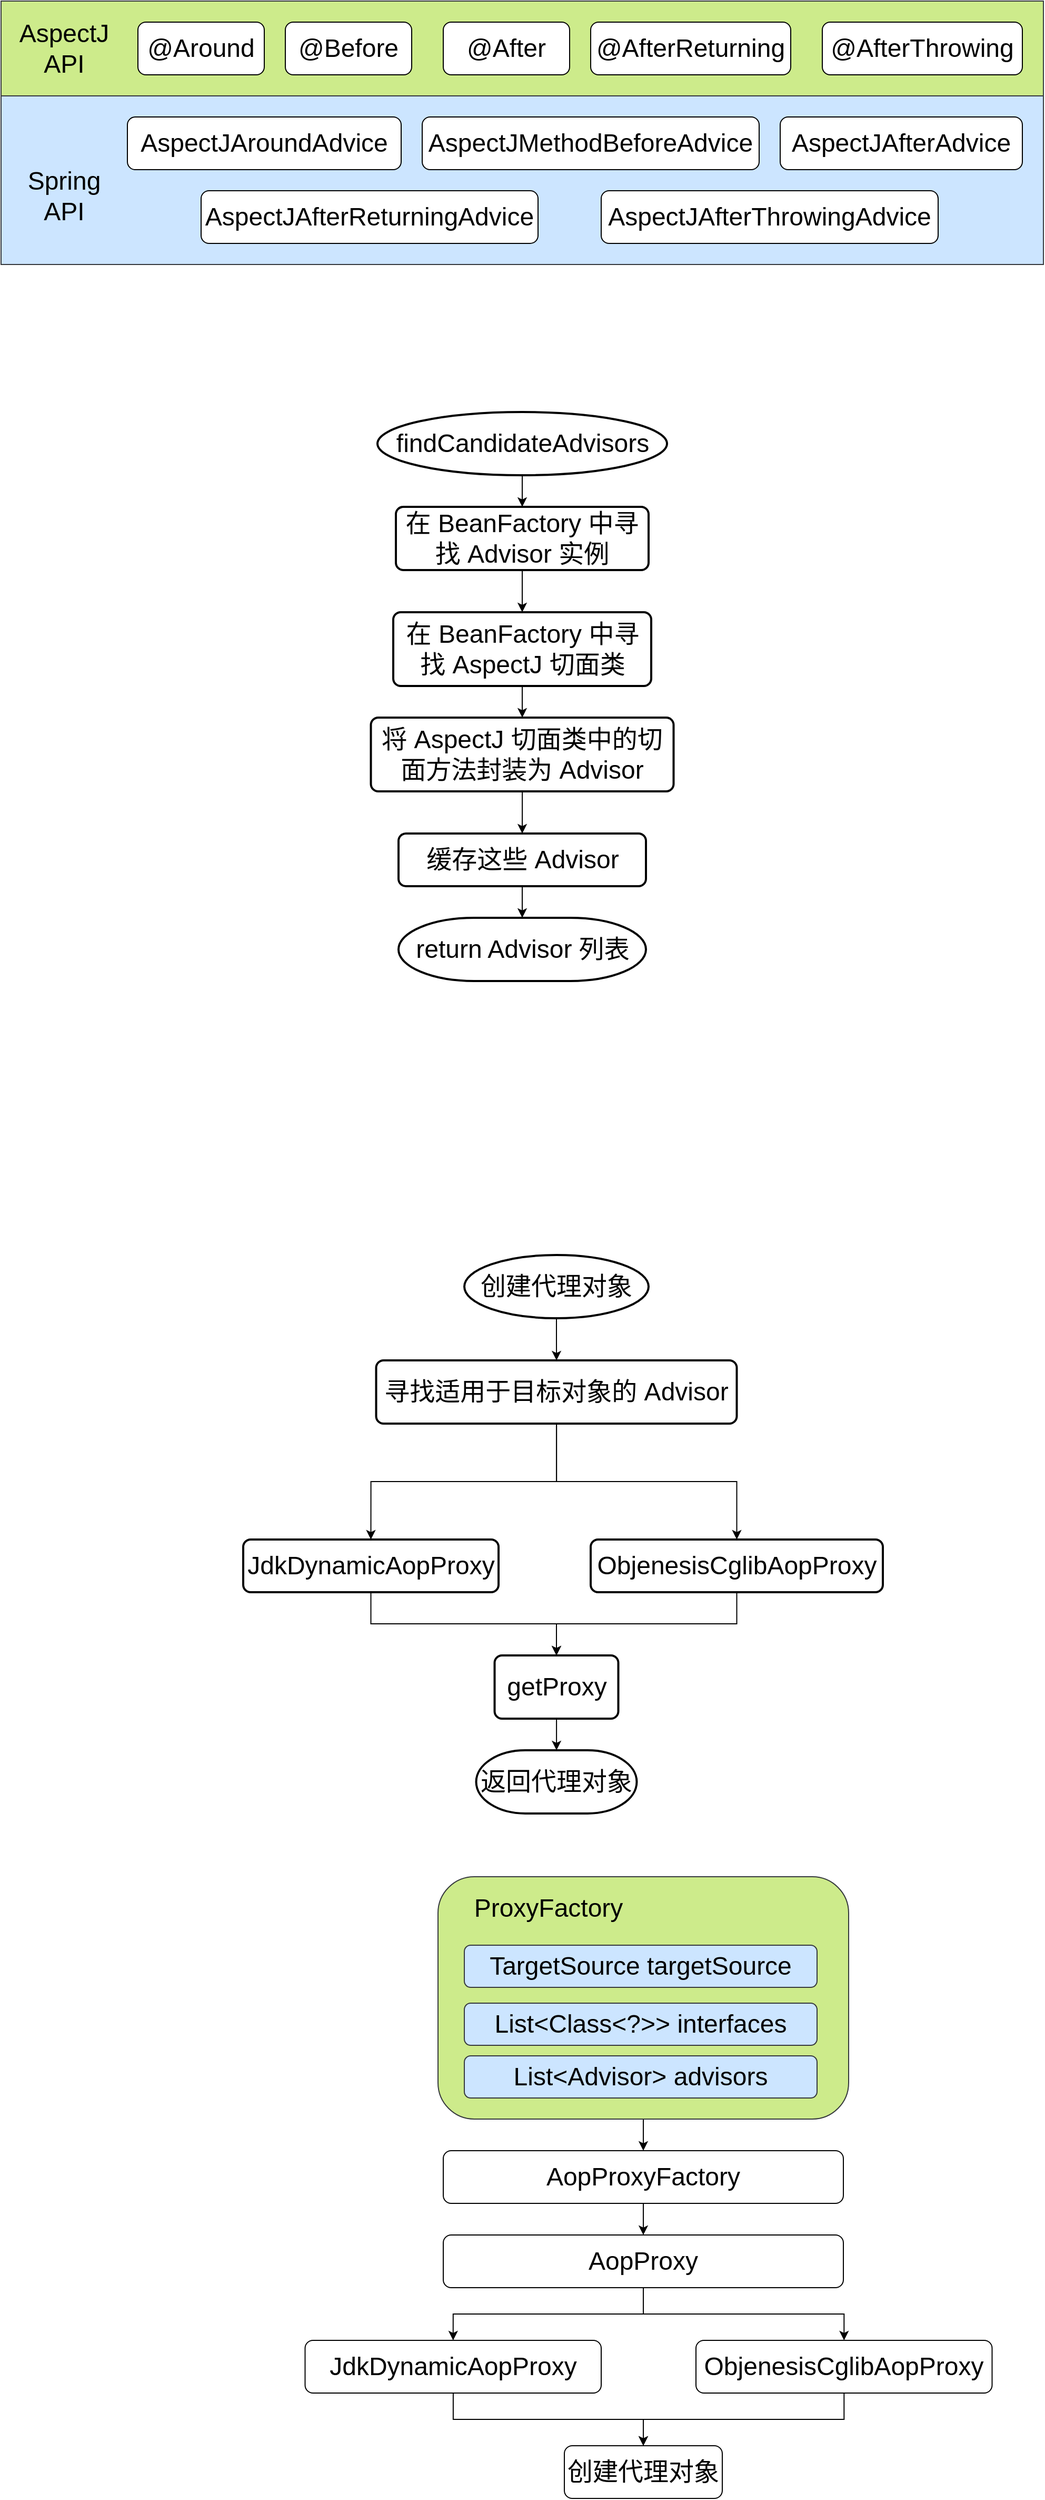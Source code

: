 <mxfile version="20.8.23" type="github">
  <diagram name="第 1 页" id="2eby7_EUMZsgkIJewPi7">
    <mxGraphModel dx="2243" dy="738" grid="1" gridSize="10" guides="1" tooltips="1" connect="1" arrows="1" fold="1" page="1" pageScale="1" pageWidth="827" pageHeight="1169" math="0" shadow="0">
      <root>
        <mxCell id="0" />
        <mxCell id="1" parent="0" />
        <mxCell id="wgSQVZFUaa1Q4gMYhKkH-2" value="" style="rounded=0;whiteSpace=wrap;html=1;fontSize=18;fillColor=#cdeb8b;strokeColor=#36393d;" parent="1" vertex="1">
          <mxGeometry x="-50" y="260" width="990" height="90" as="geometry" />
        </mxCell>
        <mxCell id="wgSQVZFUaa1Q4gMYhKkH-4" value="&lt;font style=&quot;font-size: 24px;&quot;&gt;@Around&lt;/font&gt;" style="rounded=1;whiteSpace=wrap;html=1;fontSize=18;" parent="1" vertex="1">
          <mxGeometry x="80" y="280" width="120" height="50" as="geometry" />
        </mxCell>
        <mxCell id="wgSQVZFUaa1Q4gMYhKkH-5" value="AspectJ&lt;br&gt;API" style="text;html=1;strokeColor=none;fillColor=none;align=center;verticalAlign=middle;whiteSpace=wrap;rounded=0;fontSize=24;" parent="1" vertex="1">
          <mxGeometry x="-40" y="280" width="100" height="50" as="geometry" />
        </mxCell>
        <mxCell id="wgSQVZFUaa1Q4gMYhKkH-6" value="&lt;font style=&quot;font-size: 24px;&quot;&gt;@Before&lt;/font&gt;" style="rounded=1;whiteSpace=wrap;html=1;fontSize=18;" parent="1" vertex="1">
          <mxGeometry x="220" y="280" width="120" height="50" as="geometry" />
        </mxCell>
        <mxCell id="wgSQVZFUaa1Q4gMYhKkH-7" value="&lt;font style=&quot;font-size: 24px;&quot;&gt;@After&lt;/font&gt;" style="rounded=1;whiteSpace=wrap;html=1;fontSize=18;" parent="1" vertex="1">
          <mxGeometry x="370" y="280" width="120" height="50" as="geometry" />
        </mxCell>
        <mxCell id="wgSQVZFUaa1Q4gMYhKkH-8" value="&lt;font style=&quot;font-size: 24px;&quot;&gt;@AfterReturning&lt;/font&gt;" style="rounded=1;whiteSpace=wrap;html=1;fontSize=18;" parent="1" vertex="1">
          <mxGeometry x="510" y="280" width="190" height="50" as="geometry" />
        </mxCell>
        <mxCell id="wgSQVZFUaa1Q4gMYhKkH-9" value="&lt;font style=&quot;font-size: 24px;&quot;&gt;@AfterThrowing&lt;/font&gt;" style="rounded=1;whiteSpace=wrap;html=1;fontSize=18;" parent="1" vertex="1">
          <mxGeometry x="730" y="280" width="190" height="50" as="geometry" />
        </mxCell>
        <mxCell id="wgSQVZFUaa1Q4gMYhKkH-10" value="" style="rounded=0;whiteSpace=wrap;html=1;fontSize=18;fillColor=#cce5ff;strokeColor=#36393d;" parent="1" vertex="1">
          <mxGeometry x="-50" y="350" width="990" height="160" as="geometry" />
        </mxCell>
        <mxCell id="wgSQVZFUaa1Q4gMYhKkH-11" value="Spring API" style="text;html=1;strokeColor=none;fillColor=none;align=center;verticalAlign=middle;whiteSpace=wrap;rounded=0;fontSize=24;" parent="1" vertex="1">
          <mxGeometry x="-40" y="420" width="100" height="50" as="geometry" />
        </mxCell>
        <mxCell id="wgSQVZFUaa1Q4gMYhKkH-12" value="&lt;font style=&quot;font-size: 24px;&quot;&gt;AspectJAroundAdvice&lt;/font&gt;" style="rounded=1;whiteSpace=wrap;html=1;fontSize=18;" parent="1" vertex="1">
          <mxGeometry x="70" y="370" width="260" height="50" as="geometry" />
        </mxCell>
        <mxCell id="wgSQVZFUaa1Q4gMYhKkH-14" value="&lt;font style=&quot;font-size: 24px;&quot;&gt;AspectJMethodBeforeAdvice&lt;/font&gt;" style="rounded=1;whiteSpace=wrap;html=1;fontSize=18;" parent="1" vertex="1">
          <mxGeometry x="350" y="370" width="320" height="50" as="geometry" />
        </mxCell>
        <mxCell id="wgSQVZFUaa1Q4gMYhKkH-15" value="&lt;font style=&quot;font-size: 24px;&quot;&gt;AspectJAfterAdvice&lt;/font&gt;" style="rounded=1;whiteSpace=wrap;html=1;fontSize=18;" parent="1" vertex="1">
          <mxGeometry x="690" y="370" width="230" height="50" as="geometry" />
        </mxCell>
        <mxCell id="wgSQVZFUaa1Q4gMYhKkH-16" value="&lt;font style=&quot;font-size: 24px;&quot;&gt;AspectJAfterReturningAdvice&lt;/font&gt;" style="rounded=1;whiteSpace=wrap;html=1;fontSize=18;" parent="1" vertex="1">
          <mxGeometry x="140" y="440" width="320" height="50" as="geometry" />
        </mxCell>
        <mxCell id="wgSQVZFUaa1Q4gMYhKkH-17" value="&lt;font style=&quot;font-size: 24px;&quot;&gt;AspectJAfterThrowingAdvice&lt;/font&gt;" style="rounded=1;whiteSpace=wrap;html=1;fontSize=18;" parent="1" vertex="1">
          <mxGeometry x="520" y="440" width="320" height="50" as="geometry" />
        </mxCell>
        <mxCell id="wgSQVZFUaa1Q4gMYhKkH-24" style="edgeStyle=orthogonalEdgeStyle;rounded=0;orthogonalLoop=1;jettySize=auto;html=1;fontSize=24;" parent="1" source="wgSQVZFUaa1Q4gMYhKkH-21" target="wgSQVZFUaa1Q4gMYhKkH-22" edge="1">
          <mxGeometry relative="1" as="geometry" />
        </mxCell>
        <mxCell id="wgSQVZFUaa1Q4gMYhKkH-21" value="findCandidateAdvisors" style="strokeWidth=2;html=1;shape=mxgraph.flowchart.start_1;whiteSpace=wrap;fontSize=24;" parent="1" vertex="1">
          <mxGeometry x="307.5" y="650" width="275" height="60" as="geometry" />
        </mxCell>
        <mxCell id="wgSQVZFUaa1Q4gMYhKkH-25" style="edgeStyle=orthogonalEdgeStyle;rounded=0;orthogonalLoop=1;jettySize=auto;html=1;fontSize=24;" parent="1" source="wgSQVZFUaa1Q4gMYhKkH-22" target="wgSQVZFUaa1Q4gMYhKkH-23" edge="1">
          <mxGeometry relative="1" as="geometry" />
        </mxCell>
        <mxCell id="wgSQVZFUaa1Q4gMYhKkH-22" value="在 BeanFactory 中寻找 Advisor 实例" style="rounded=1;whiteSpace=wrap;html=1;absoluteArcSize=1;arcSize=14;strokeWidth=2;fontSize=24;" parent="1" vertex="1">
          <mxGeometry x="325" y="740" width="240" height="60" as="geometry" />
        </mxCell>
        <mxCell id="wgSQVZFUaa1Q4gMYhKkH-27" style="edgeStyle=orthogonalEdgeStyle;rounded=0;orthogonalLoop=1;jettySize=auto;html=1;fontSize=24;" parent="1" source="wgSQVZFUaa1Q4gMYhKkH-23" target="wgSQVZFUaa1Q4gMYhKkH-26" edge="1">
          <mxGeometry relative="1" as="geometry" />
        </mxCell>
        <mxCell id="wgSQVZFUaa1Q4gMYhKkH-23" value="在 BeanFactory 中寻找 AspectJ 切面类" style="rounded=1;whiteSpace=wrap;html=1;absoluteArcSize=1;arcSize=14;strokeWidth=2;fontSize=24;" parent="1" vertex="1">
          <mxGeometry x="322.5" y="840" width="245" height="70" as="geometry" />
        </mxCell>
        <mxCell id="wgSQVZFUaa1Q4gMYhKkH-31" style="edgeStyle=orthogonalEdgeStyle;rounded=0;orthogonalLoop=1;jettySize=auto;html=1;fontSize=24;" parent="1" source="wgSQVZFUaa1Q4gMYhKkH-26" target="wgSQVZFUaa1Q4gMYhKkH-30" edge="1">
          <mxGeometry relative="1" as="geometry" />
        </mxCell>
        <mxCell id="wgSQVZFUaa1Q4gMYhKkH-26" value="将 AspectJ 切面类中的切面方法封装为 Advisor" style="rounded=1;whiteSpace=wrap;html=1;absoluteArcSize=1;arcSize=14;strokeWidth=2;fontSize=24;" parent="1" vertex="1">
          <mxGeometry x="301.25" y="940" width="287.5" height="70" as="geometry" />
        </mxCell>
        <mxCell id="wgSQVZFUaa1Q4gMYhKkH-33" style="edgeStyle=orthogonalEdgeStyle;rounded=0;orthogonalLoop=1;jettySize=auto;html=1;fontSize=24;" parent="1" source="wgSQVZFUaa1Q4gMYhKkH-30" target="wgSQVZFUaa1Q4gMYhKkH-32" edge="1">
          <mxGeometry relative="1" as="geometry" />
        </mxCell>
        <mxCell id="wgSQVZFUaa1Q4gMYhKkH-30" value="缓存这些 Advisor" style="rounded=1;whiteSpace=wrap;html=1;absoluteArcSize=1;arcSize=14;strokeWidth=2;fontSize=24;" parent="1" vertex="1">
          <mxGeometry x="327.5" y="1050" width="235" height="50" as="geometry" />
        </mxCell>
        <mxCell id="wgSQVZFUaa1Q4gMYhKkH-32" value="return Advisor 列表" style="strokeWidth=2;html=1;shape=mxgraph.flowchart.terminator;whiteSpace=wrap;fontSize=24;" parent="1" vertex="1">
          <mxGeometry x="327.5" y="1130" width="235" height="60" as="geometry" />
        </mxCell>
        <mxCell id="wgSQVZFUaa1Q4gMYhKkH-36" style="edgeStyle=orthogonalEdgeStyle;rounded=0;orthogonalLoop=1;jettySize=auto;html=1;fontSize=24;" parent="1" source="wgSQVZFUaa1Q4gMYhKkH-34" target="wgSQVZFUaa1Q4gMYhKkH-35" edge="1">
          <mxGeometry relative="1" as="geometry" />
        </mxCell>
        <mxCell id="wgSQVZFUaa1Q4gMYhKkH-34" value="创建代理对象" style="strokeWidth=2;html=1;shape=mxgraph.flowchart.start_1;whiteSpace=wrap;fontSize=24;" parent="1" vertex="1">
          <mxGeometry x="390" y="1450" width="175" height="60" as="geometry" />
        </mxCell>
        <mxCell id="wgSQVZFUaa1Q4gMYhKkH-39" style="edgeStyle=orthogonalEdgeStyle;rounded=0;orthogonalLoop=1;jettySize=auto;html=1;entryX=0.5;entryY=0;entryDx=0;entryDy=0;fontSize=24;" parent="1" source="wgSQVZFUaa1Q4gMYhKkH-35" target="wgSQVZFUaa1Q4gMYhKkH-37" edge="1">
          <mxGeometry relative="1" as="geometry" />
        </mxCell>
        <mxCell id="wgSQVZFUaa1Q4gMYhKkH-40" style="edgeStyle=orthogonalEdgeStyle;rounded=0;orthogonalLoop=1;jettySize=auto;html=1;fontSize=24;" parent="1" source="wgSQVZFUaa1Q4gMYhKkH-35" target="wgSQVZFUaa1Q4gMYhKkH-38" edge="1">
          <mxGeometry relative="1" as="geometry" />
        </mxCell>
        <mxCell id="wgSQVZFUaa1Q4gMYhKkH-35" value="寻找适用于目标对象的 Advisor" style="rounded=1;whiteSpace=wrap;html=1;absoluteArcSize=1;arcSize=14;strokeWidth=2;fontSize=24;" parent="1" vertex="1">
          <mxGeometry x="306.25" y="1550" width="342.5" height="60" as="geometry" />
        </mxCell>
        <mxCell id="wgSQVZFUaa1Q4gMYhKkH-48" style="edgeStyle=orthogonalEdgeStyle;rounded=0;orthogonalLoop=1;jettySize=auto;html=1;entryX=0.5;entryY=0;entryDx=0;entryDy=0;fontSize=24;" parent="1" source="wgSQVZFUaa1Q4gMYhKkH-37" target="wgSQVZFUaa1Q4gMYhKkH-46" edge="1">
          <mxGeometry relative="1" as="geometry" />
        </mxCell>
        <mxCell id="wgSQVZFUaa1Q4gMYhKkH-37" value="JdkDynamicAopProxy" style="rounded=1;whiteSpace=wrap;html=1;absoluteArcSize=1;arcSize=14;strokeWidth=2;fontSize=24;" parent="1" vertex="1">
          <mxGeometry x="180" y="1720" width="242.5" height="50" as="geometry" />
        </mxCell>
        <mxCell id="wgSQVZFUaa1Q4gMYhKkH-49" style="edgeStyle=orthogonalEdgeStyle;rounded=0;orthogonalLoop=1;jettySize=auto;html=1;entryX=0.5;entryY=0;entryDx=0;entryDy=0;fontSize=24;" parent="1" source="wgSQVZFUaa1Q4gMYhKkH-38" target="wgSQVZFUaa1Q4gMYhKkH-46" edge="1">
          <mxGeometry relative="1" as="geometry" />
        </mxCell>
        <mxCell id="wgSQVZFUaa1Q4gMYhKkH-38" value="ObjenesisCglibAopProxy" style="rounded=1;whiteSpace=wrap;html=1;absoluteArcSize=1;arcSize=14;strokeWidth=2;fontSize=24;" parent="1" vertex="1">
          <mxGeometry x="510" y="1720" width="277.5" height="50" as="geometry" />
        </mxCell>
        <mxCell id="wgSQVZFUaa1Q4gMYhKkH-51" style="edgeStyle=orthogonalEdgeStyle;rounded=0;orthogonalLoop=1;jettySize=auto;html=1;fontSize=24;" parent="1" source="wgSQVZFUaa1Q4gMYhKkH-46" target="wgSQVZFUaa1Q4gMYhKkH-50" edge="1">
          <mxGeometry relative="1" as="geometry" />
        </mxCell>
        <mxCell id="wgSQVZFUaa1Q4gMYhKkH-46" value="getProxy" style="rounded=1;whiteSpace=wrap;html=1;absoluteArcSize=1;arcSize=14;strokeWidth=2;fontSize=24;" parent="1" vertex="1">
          <mxGeometry x="418.75" y="1830" width="117.5" height="60" as="geometry" />
        </mxCell>
        <mxCell id="wgSQVZFUaa1Q4gMYhKkH-50" value="返回代理对象" style="strokeWidth=2;html=1;shape=mxgraph.flowchart.terminator;whiteSpace=wrap;fontSize=24;" parent="1" vertex="1">
          <mxGeometry x="401.25" y="1920" width="152.5" height="60" as="geometry" />
        </mxCell>
        <mxCell id="hxFYStQM9gP1bAlkdjWp-7" style="edgeStyle=orthogonalEdgeStyle;rounded=0;orthogonalLoop=1;jettySize=auto;html=1;fontSize=24;" edge="1" parent="1" source="hxFYStQM9gP1bAlkdjWp-1" target="hxFYStQM9gP1bAlkdjWp-6">
          <mxGeometry relative="1" as="geometry" />
        </mxCell>
        <mxCell id="hxFYStQM9gP1bAlkdjWp-1" value="" style="rounded=1;whiteSpace=wrap;html=1;fillColor=#cdeb8b;strokeColor=#36393d;" vertex="1" parent="1">
          <mxGeometry x="365" y="2040" width="390" height="230" as="geometry" />
        </mxCell>
        <mxCell id="hxFYStQM9gP1bAlkdjWp-2" value="&lt;font style=&quot;font-size: 24px;&quot;&gt;ProxyFactory&lt;/font&gt;" style="text;html=1;strokeColor=none;fillColor=none;align=center;verticalAlign=middle;whiteSpace=wrap;rounded=0;" vertex="1" parent="1">
          <mxGeometry x="395" y="2050" width="150" height="40" as="geometry" />
        </mxCell>
        <mxCell id="hxFYStQM9gP1bAlkdjWp-3" value="TargetSource&amp;nbsp;targetSource" style="rounded=1;whiteSpace=wrap;html=1;fontSize=24;fillColor=#cce5ff;strokeColor=#36393d;" vertex="1" parent="1">
          <mxGeometry x="390" y="2105" width="335" height="40" as="geometry" />
        </mxCell>
        <mxCell id="hxFYStQM9gP1bAlkdjWp-4" value="List&amp;lt;Class&amp;lt;?&amp;gt;&amp;gt; interfaces" style="rounded=1;whiteSpace=wrap;html=1;fontSize=24;fillColor=#cce5ff;strokeColor=#36393d;" vertex="1" parent="1">
          <mxGeometry x="390" y="2160" width="335" height="40" as="geometry" />
        </mxCell>
        <mxCell id="hxFYStQM9gP1bAlkdjWp-5" value="List&amp;lt;Advisor&amp;gt; advisors" style="rounded=1;whiteSpace=wrap;html=1;fontSize=24;fillColor=#cce5ff;strokeColor=#36393d;" vertex="1" parent="1">
          <mxGeometry x="390" y="2210" width="335" height="40" as="geometry" />
        </mxCell>
        <mxCell id="hxFYStQM9gP1bAlkdjWp-11" style="edgeStyle=orthogonalEdgeStyle;rounded=0;orthogonalLoop=1;jettySize=auto;html=1;entryX=0.5;entryY=0;entryDx=0;entryDy=0;fontSize=24;" edge="1" parent="1" source="hxFYStQM9gP1bAlkdjWp-6" target="hxFYStQM9gP1bAlkdjWp-8">
          <mxGeometry relative="1" as="geometry" />
        </mxCell>
        <mxCell id="hxFYStQM9gP1bAlkdjWp-6" value="AopProxyFactory" style="rounded=1;whiteSpace=wrap;html=1;fontSize=24;" vertex="1" parent="1">
          <mxGeometry x="370" y="2300" width="380" height="50" as="geometry" />
        </mxCell>
        <mxCell id="hxFYStQM9gP1bAlkdjWp-12" style="edgeStyle=orthogonalEdgeStyle;rounded=0;orthogonalLoop=1;jettySize=auto;html=1;entryX=0.5;entryY=0;entryDx=0;entryDy=0;fontSize=24;" edge="1" parent="1" source="hxFYStQM9gP1bAlkdjWp-8" target="hxFYStQM9gP1bAlkdjWp-9">
          <mxGeometry relative="1" as="geometry" />
        </mxCell>
        <mxCell id="hxFYStQM9gP1bAlkdjWp-13" style="edgeStyle=orthogonalEdgeStyle;rounded=0;orthogonalLoop=1;jettySize=auto;html=1;fontSize=24;" edge="1" parent="1" source="hxFYStQM9gP1bAlkdjWp-8" target="hxFYStQM9gP1bAlkdjWp-10">
          <mxGeometry relative="1" as="geometry" />
        </mxCell>
        <mxCell id="hxFYStQM9gP1bAlkdjWp-8" value="AopProxy" style="rounded=1;whiteSpace=wrap;html=1;fontSize=24;" vertex="1" parent="1">
          <mxGeometry x="370" y="2380" width="380" height="50" as="geometry" />
        </mxCell>
        <mxCell id="hxFYStQM9gP1bAlkdjWp-15" style="edgeStyle=orthogonalEdgeStyle;rounded=0;orthogonalLoop=1;jettySize=auto;html=1;fontSize=24;" edge="1" parent="1" source="hxFYStQM9gP1bAlkdjWp-9" target="hxFYStQM9gP1bAlkdjWp-14">
          <mxGeometry relative="1" as="geometry" />
        </mxCell>
        <mxCell id="hxFYStQM9gP1bAlkdjWp-9" value="JdkDynamicAopProxy" style="rounded=1;whiteSpace=wrap;html=1;fontSize=24;" vertex="1" parent="1">
          <mxGeometry x="238.75" y="2480" width="281.25" height="50" as="geometry" />
        </mxCell>
        <mxCell id="hxFYStQM9gP1bAlkdjWp-16" style="edgeStyle=orthogonalEdgeStyle;rounded=0;orthogonalLoop=1;jettySize=auto;html=1;entryX=0.5;entryY=0;entryDx=0;entryDy=0;fontSize=24;" edge="1" parent="1" source="hxFYStQM9gP1bAlkdjWp-10" target="hxFYStQM9gP1bAlkdjWp-14">
          <mxGeometry relative="1" as="geometry" />
        </mxCell>
        <mxCell id="hxFYStQM9gP1bAlkdjWp-10" value="ObjenesisCglibAopProxy" style="rounded=1;whiteSpace=wrap;html=1;fontSize=24;" vertex="1" parent="1">
          <mxGeometry x="610" y="2480" width="281.25" height="50" as="geometry" />
        </mxCell>
        <mxCell id="hxFYStQM9gP1bAlkdjWp-14" value="创建代理对象" style="rounded=1;whiteSpace=wrap;html=1;fontSize=24;" vertex="1" parent="1">
          <mxGeometry x="485" y="2580" width="150" height="50" as="geometry" />
        </mxCell>
      </root>
    </mxGraphModel>
  </diagram>
</mxfile>
